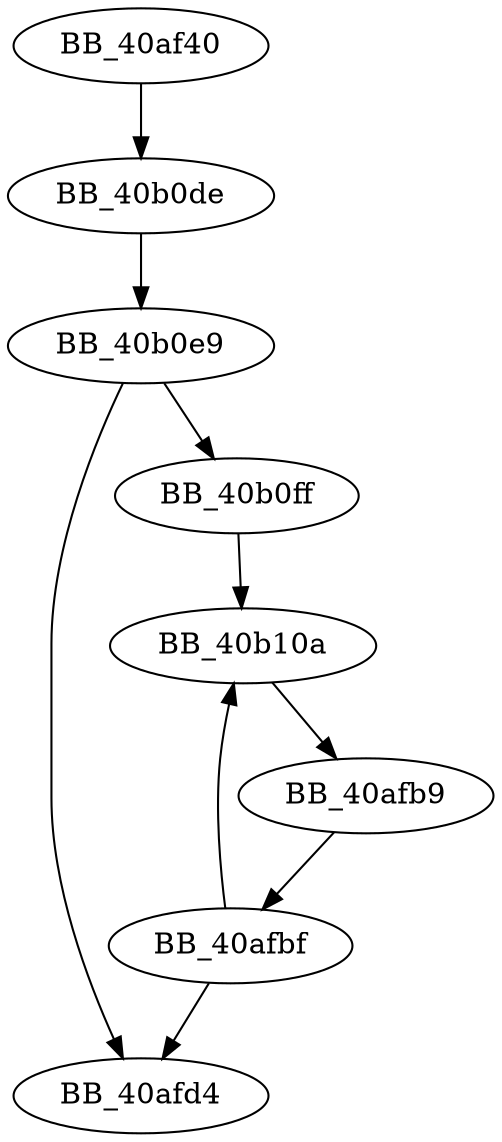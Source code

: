 DiGraph sub_40AF40{
BB_40af40->BB_40b0de
BB_40afb9->BB_40afbf
BB_40afbf->BB_40afd4
BB_40afbf->BB_40b10a
BB_40b0de->BB_40b0e9
BB_40b0e9->BB_40afd4
BB_40b0e9->BB_40b0ff
BB_40b0ff->BB_40b10a
BB_40b10a->BB_40afb9
}
